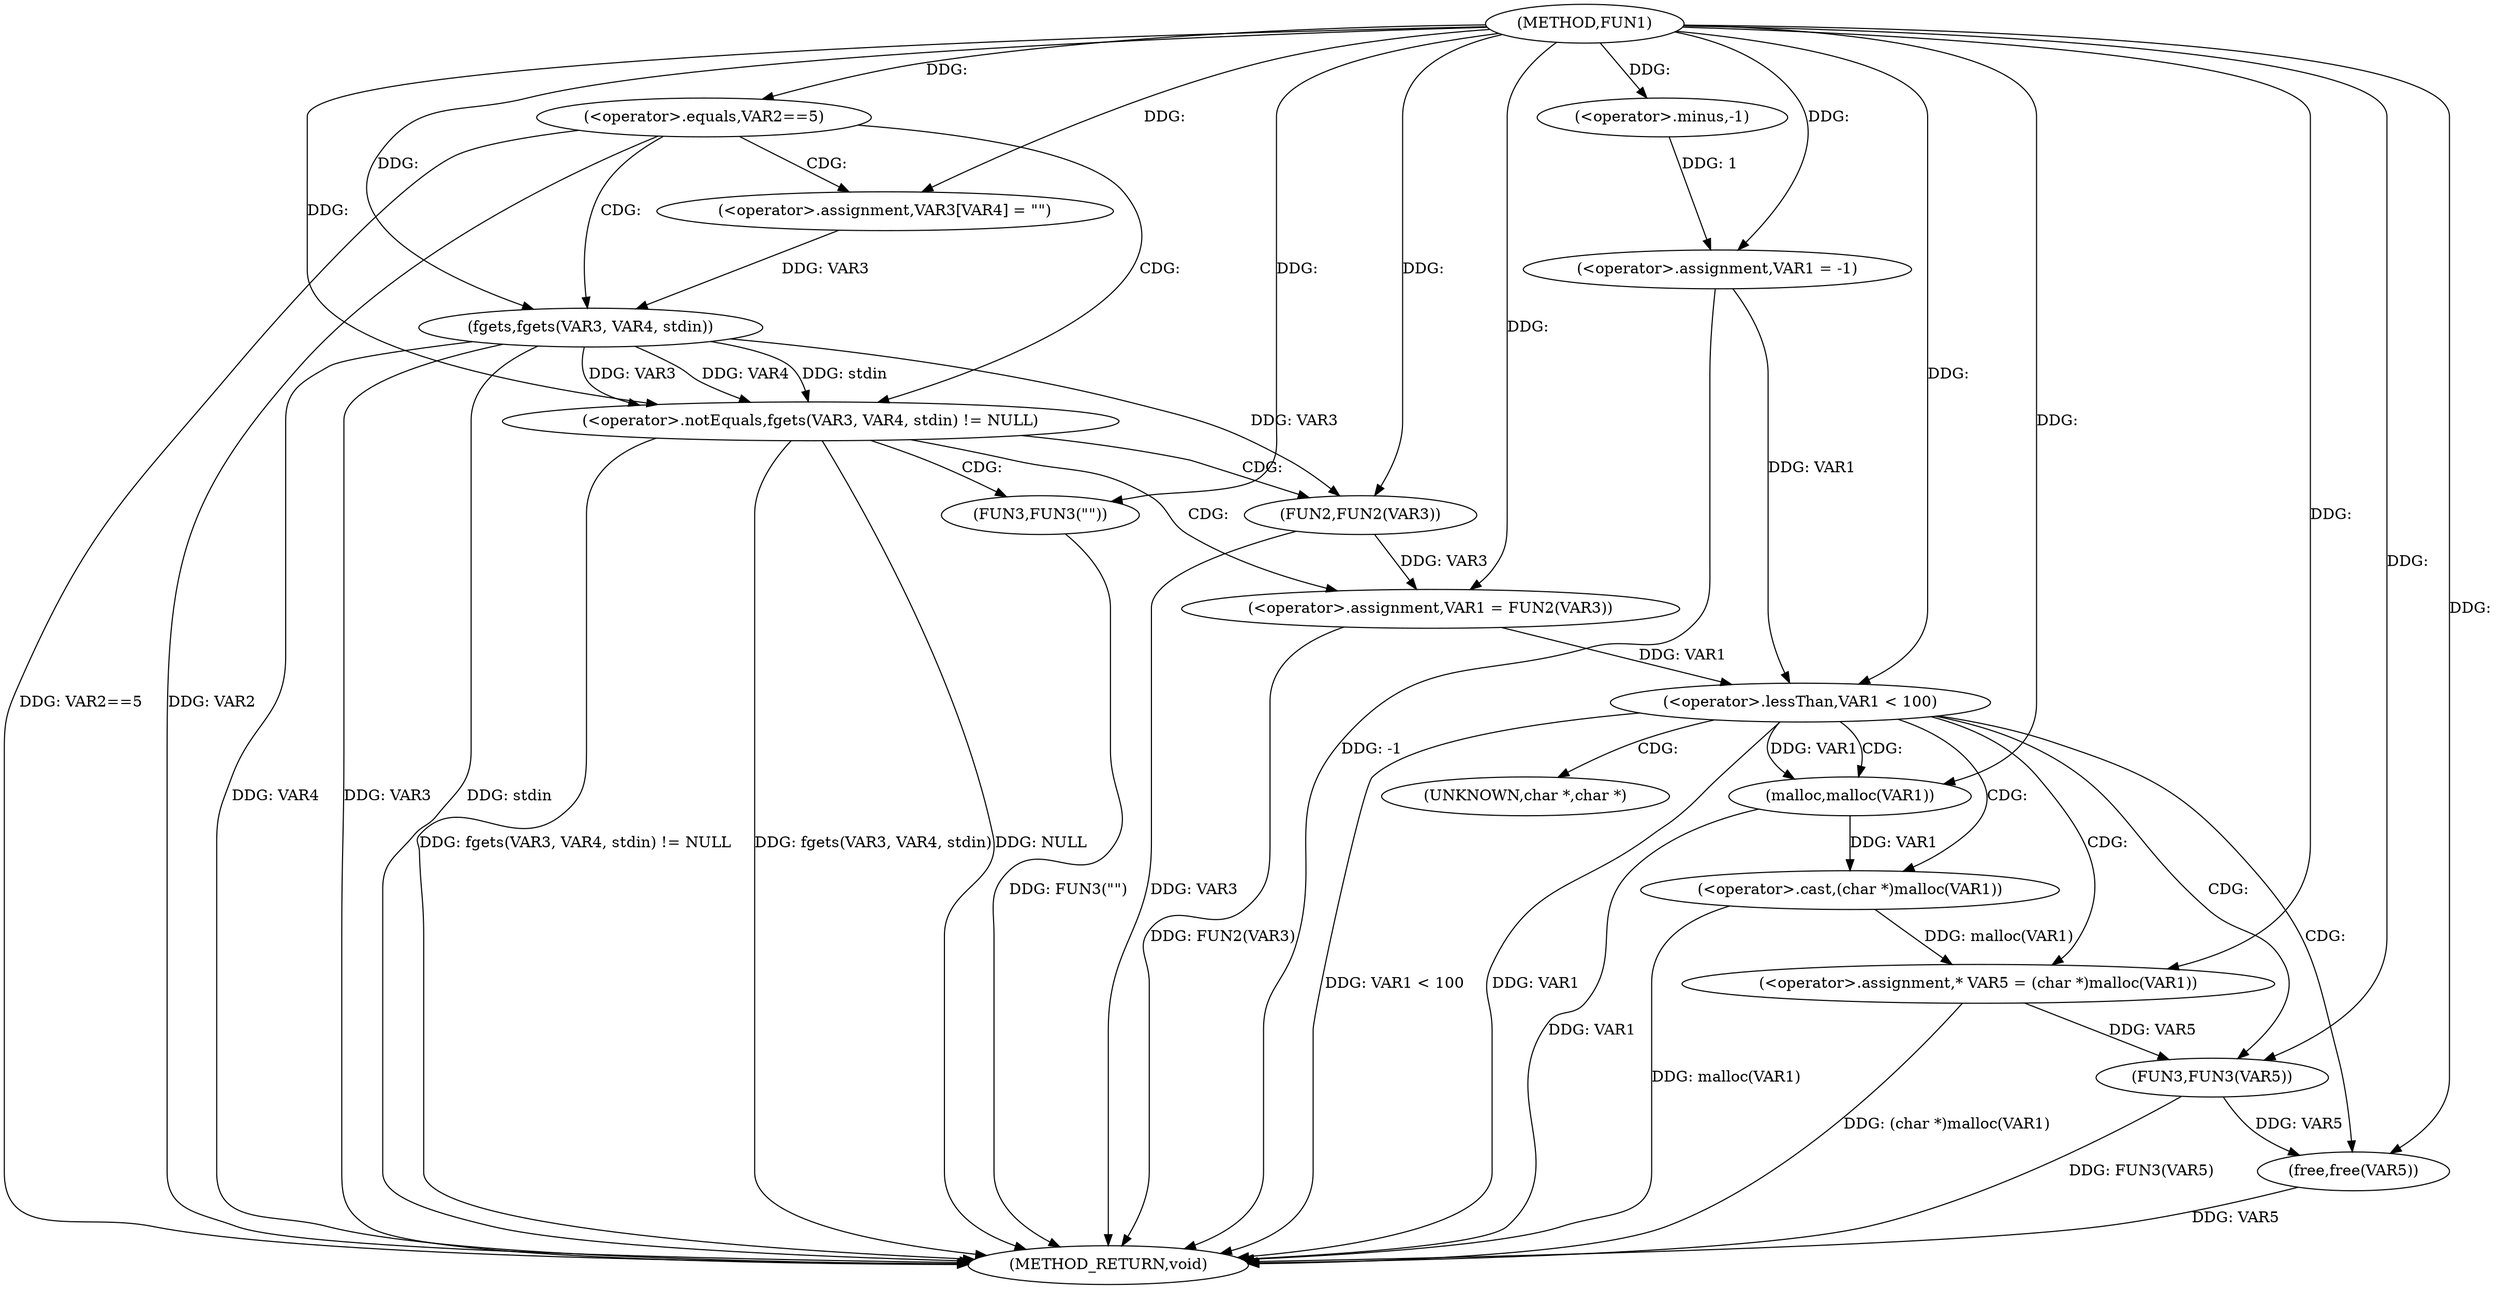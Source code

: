 digraph FUN1 {  
"1000100" [label = "(METHOD,FUN1)" ]
"1000149" [label = "(METHOD_RETURN,void)" ]
"1000103" [label = "(<operator>.assignment,VAR1 = -1)" ]
"1000105" [label = "(<operator>.minus,-1)" ]
"1000108" [label = "(<operator>.equals,VAR2==5)" ]
"1000114" [label = "(<operator>.assignment,VAR3[VAR4] = \"\")" ]
"1000118" [label = "(<operator>.notEquals,fgets(VAR3, VAR4, stdin) != NULL)" ]
"1000119" [label = "(fgets,fgets(VAR3, VAR4, stdin))" ]
"1000125" [label = "(<operator>.assignment,VAR1 = FUN2(VAR3))" ]
"1000127" [label = "(FUN2,FUN2(VAR3))" ]
"1000131" [label = "(FUN3,FUN3(\"\"))" ]
"1000134" [label = "(<operator>.lessThan,VAR1 < 100)" ]
"1000139" [label = "(<operator>.assignment,* VAR5 = (char *)malloc(VAR1))" ]
"1000141" [label = "(<operator>.cast,(char *)malloc(VAR1))" ]
"1000143" [label = "(malloc,malloc(VAR1))" ]
"1000145" [label = "(FUN3,FUN3(VAR5))" ]
"1000147" [label = "(free,free(VAR5))" ]
"1000142" [label = "(UNKNOWN,char *,char *)" ]
  "1000108" -> "1000149"  [ label = "DDG: VAR2==5"] 
  "1000103" -> "1000149"  [ label = "DDG: -1"] 
  "1000119" -> "1000149"  [ label = "DDG: VAR4"] 
  "1000147" -> "1000149"  [ label = "DDG: VAR5"] 
  "1000125" -> "1000149"  [ label = "DDG: FUN2(VAR3)"] 
  "1000118" -> "1000149"  [ label = "DDG: fgets(VAR3, VAR4, stdin) != NULL"] 
  "1000127" -> "1000149"  [ label = "DDG: VAR3"] 
  "1000118" -> "1000149"  [ label = "DDG: fgets(VAR3, VAR4, stdin)"] 
  "1000108" -> "1000149"  [ label = "DDG: VAR2"] 
  "1000131" -> "1000149"  [ label = "DDG: FUN3(\"\")"] 
  "1000118" -> "1000149"  [ label = "DDG: NULL"] 
  "1000139" -> "1000149"  [ label = "DDG: (char *)malloc(VAR1)"] 
  "1000143" -> "1000149"  [ label = "DDG: VAR1"] 
  "1000134" -> "1000149"  [ label = "DDG: VAR1 < 100"] 
  "1000134" -> "1000149"  [ label = "DDG: VAR1"] 
  "1000119" -> "1000149"  [ label = "DDG: VAR3"] 
  "1000141" -> "1000149"  [ label = "DDG: malloc(VAR1)"] 
  "1000119" -> "1000149"  [ label = "DDG: stdin"] 
  "1000145" -> "1000149"  [ label = "DDG: FUN3(VAR5)"] 
  "1000105" -> "1000103"  [ label = "DDG: 1"] 
  "1000100" -> "1000103"  [ label = "DDG: "] 
  "1000100" -> "1000105"  [ label = "DDG: "] 
  "1000100" -> "1000108"  [ label = "DDG: "] 
  "1000100" -> "1000114"  [ label = "DDG: "] 
  "1000119" -> "1000118"  [ label = "DDG: VAR3"] 
  "1000119" -> "1000118"  [ label = "DDG: VAR4"] 
  "1000119" -> "1000118"  [ label = "DDG: stdin"] 
  "1000114" -> "1000119"  [ label = "DDG: VAR3"] 
  "1000100" -> "1000119"  [ label = "DDG: "] 
  "1000100" -> "1000118"  [ label = "DDG: "] 
  "1000127" -> "1000125"  [ label = "DDG: VAR3"] 
  "1000100" -> "1000125"  [ label = "DDG: "] 
  "1000119" -> "1000127"  [ label = "DDG: VAR3"] 
  "1000100" -> "1000127"  [ label = "DDG: "] 
  "1000100" -> "1000131"  [ label = "DDG: "] 
  "1000125" -> "1000134"  [ label = "DDG: VAR1"] 
  "1000103" -> "1000134"  [ label = "DDG: VAR1"] 
  "1000100" -> "1000134"  [ label = "DDG: "] 
  "1000141" -> "1000139"  [ label = "DDG: malloc(VAR1)"] 
  "1000100" -> "1000139"  [ label = "DDG: "] 
  "1000143" -> "1000141"  [ label = "DDG: VAR1"] 
  "1000134" -> "1000143"  [ label = "DDG: VAR1"] 
  "1000100" -> "1000143"  [ label = "DDG: "] 
  "1000139" -> "1000145"  [ label = "DDG: VAR5"] 
  "1000100" -> "1000145"  [ label = "DDG: "] 
  "1000145" -> "1000147"  [ label = "DDG: VAR5"] 
  "1000100" -> "1000147"  [ label = "DDG: "] 
  "1000108" -> "1000119"  [ label = "CDG: "] 
  "1000108" -> "1000114"  [ label = "CDG: "] 
  "1000108" -> "1000118"  [ label = "CDG: "] 
  "1000118" -> "1000125"  [ label = "CDG: "] 
  "1000118" -> "1000131"  [ label = "CDG: "] 
  "1000118" -> "1000127"  [ label = "CDG: "] 
  "1000134" -> "1000143"  [ label = "CDG: "] 
  "1000134" -> "1000142"  [ label = "CDG: "] 
  "1000134" -> "1000141"  [ label = "CDG: "] 
  "1000134" -> "1000147"  [ label = "CDG: "] 
  "1000134" -> "1000145"  [ label = "CDG: "] 
  "1000134" -> "1000139"  [ label = "CDG: "] 
}
